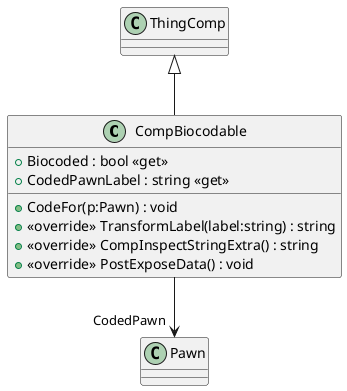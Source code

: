 @startuml
class CompBiocodable {
    + Biocoded : bool <<get>>
    + CodedPawnLabel : string <<get>>
    + CodeFor(p:Pawn) : void
    + <<override>> TransformLabel(label:string) : string
    + <<override>> CompInspectStringExtra() : string
    + <<override>> PostExposeData() : void
}
ThingComp <|-- CompBiocodable
CompBiocodable --> "CodedPawn" Pawn
@enduml

